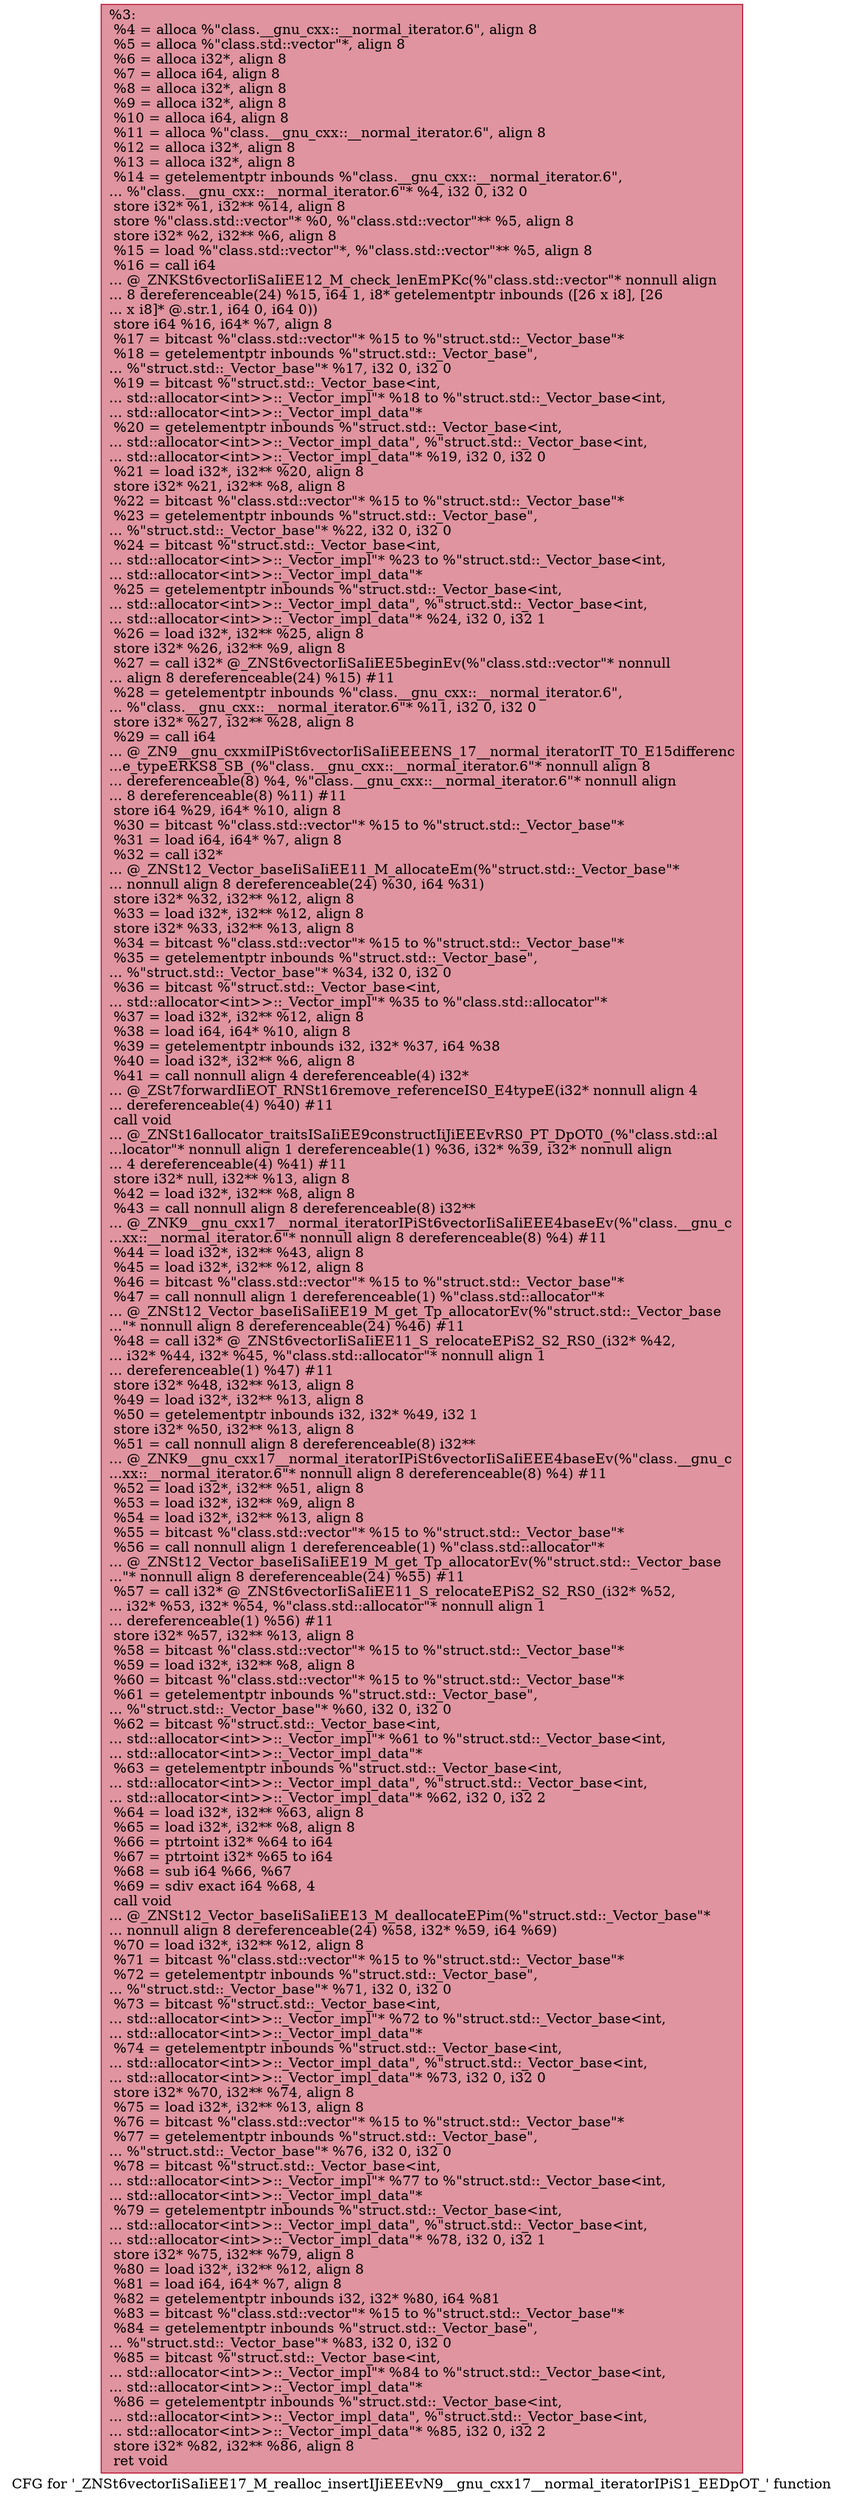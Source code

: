 digraph "CFG for '_ZNSt6vectorIiSaIiEE17_M_realloc_insertIJiEEEvN9__gnu_cxx17__normal_iteratorIPiS1_EEDpOT_' function" {
	label="CFG for '_ZNSt6vectorIiSaIiEE17_M_realloc_insertIJiEEEvN9__gnu_cxx17__normal_iteratorIPiS1_EEDpOT_' function";

	Node0x559aeab0e1f0 [shape=record,color="#b70d28ff", style=filled, fillcolor="#b70d2870",label="{%3:\l  %4 = alloca %\"class.__gnu_cxx::__normal_iterator.6\", align 8\l  %5 = alloca %\"class.std::vector\"*, align 8\l  %6 = alloca i32*, align 8\l  %7 = alloca i64, align 8\l  %8 = alloca i32*, align 8\l  %9 = alloca i32*, align 8\l  %10 = alloca i64, align 8\l  %11 = alloca %\"class.__gnu_cxx::__normal_iterator.6\", align 8\l  %12 = alloca i32*, align 8\l  %13 = alloca i32*, align 8\l  %14 = getelementptr inbounds %\"class.__gnu_cxx::__normal_iterator.6\",\l... %\"class.__gnu_cxx::__normal_iterator.6\"* %4, i32 0, i32 0\l  store i32* %1, i32** %14, align 8\l  store %\"class.std::vector\"* %0, %\"class.std::vector\"** %5, align 8\l  store i32* %2, i32** %6, align 8\l  %15 = load %\"class.std::vector\"*, %\"class.std::vector\"** %5, align 8\l  %16 = call i64\l... @_ZNKSt6vectorIiSaIiEE12_M_check_lenEmPKc(%\"class.std::vector\"* nonnull align\l... 8 dereferenceable(24) %15, i64 1, i8* getelementptr inbounds ([26 x i8], [26\l... x i8]* @.str.1, i64 0, i64 0))\l  store i64 %16, i64* %7, align 8\l  %17 = bitcast %\"class.std::vector\"* %15 to %\"struct.std::_Vector_base\"*\l  %18 = getelementptr inbounds %\"struct.std::_Vector_base\",\l... %\"struct.std::_Vector_base\"* %17, i32 0, i32 0\l  %19 = bitcast %\"struct.std::_Vector_base\<int,\l... std::allocator\<int\>\>::_Vector_impl\"* %18 to %\"struct.std::_Vector_base\<int,\l... std::allocator\<int\>\>::_Vector_impl_data\"*\l  %20 = getelementptr inbounds %\"struct.std::_Vector_base\<int,\l... std::allocator\<int\>\>::_Vector_impl_data\", %\"struct.std::_Vector_base\<int,\l... std::allocator\<int\>\>::_Vector_impl_data\"* %19, i32 0, i32 0\l  %21 = load i32*, i32** %20, align 8\l  store i32* %21, i32** %8, align 8\l  %22 = bitcast %\"class.std::vector\"* %15 to %\"struct.std::_Vector_base\"*\l  %23 = getelementptr inbounds %\"struct.std::_Vector_base\",\l... %\"struct.std::_Vector_base\"* %22, i32 0, i32 0\l  %24 = bitcast %\"struct.std::_Vector_base\<int,\l... std::allocator\<int\>\>::_Vector_impl\"* %23 to %\"struct.std::_Vector_base\<int,\l... std::allocator\<int\>\>::_Vector_impl_data\"*\l  %25 = getelementptr inbounds %\"struct.std::_Vector_base\<int,\l... std::allocator\<int\>\>::_Vector_impl_data\", %\"struct.std::_Vector_base\<int,\l... std::allocator\<int\>\>::_Vector_impl_data\"* %24, i32 0, i32 1\l  %26 = load i32*, i32** %25, align 8\l  store i32* %26, i32** %9, align 8\l  %27 = call i32* @_ZNSt6vectorIiSaIiEE5beginEv(%\"class.std::vector\"* nonnull\l... align 8 dereferenceable(24) %15) #11\l  %28 = getelementptr inbounds %\"class.__gnu_cxx::__normal_iterator.6\",\l... %\"class.__gnu_cxx::__normal_iterator.6\"* %11, i32 0, i32 0\l  store i32* %27, i32** %28, align 8\l  %29 = call i64\l... @_ZN9__gnu_cxxmiIPiSt6vectorIiSaIiEEEENS_17__normal_iteratorIT_T0_E15differenc\l...e_typeERKS8_SB_(%\"class.__gnu_cxx::__normal_iterator.6\"* nonnull align 8\l... dereferenceable(8) %4, %\"class.__gnu_cxx::__normal_iterator.6\"* nonnull align\l... 8 dereferenceable(8) %11) #11\l  store i64 %29, i64* %10, align 8\l  %30 = bitcast %\"class.std::vector\"* %15 to %\"struct.std::_Vector_base\"*\l  %31 = load i64, i64* %7, align 8\l  %32 = call i32*\l... @_ZNSt12_Vector_baseIiSaIiEE11_M_allocateEm(%\"struct.std::_Vector_base\"*\l... nonnull align 8 dereferenceable(24) %30, i64 %31)\l  store i32* %32, i32** %12, align 8\l  %33 = load i32*, i32** %12, align 8\l  store i32* %33, i32** %13, align 8\l  %34 = bitcast %\"class.std::vector\"* %15 to %\"struct.std::_Vector_base\"*\l  %35 = getelementptr inbounds %\"struct.std::_Vector_base\",\l... %\"struct.std::_Vector_base\"* %34, i32 0, i32 0\l  %36 = bitcast %\"struct.std::_Vector_base\<int,\l... std::allocator\<int\>\>::_Vector_impl\"* %35 to %\"class.std::allocator\"*\l  %37 = load i32*, i32** %12, align 8\l  %38 = load i64, i64* %10, align 8\l  %39 = getelementptr inbounds i32, i32* %37, i64 %38\l  %40 = load i32*, i32** %6, align 8\l  %41 = call nonnull align 4 dereferenceable(4) i32*\l... @_ZSt7forwardIiEOT_RNSt16remove_referenceIS0_E4typeE(i32* nonnull align 4\l... dereferenceable(4) %40) #11\l  call void\l... @_ZNSt16allocator_traitsISaIiEE9constructIiJiEEEvRS0_PT_DpOT0_(%\"class.std::al\l...locator\"* nonnull align 1 dereferenceable(1) %36, i32* %39, i32* nonnull align\l... 4 dereferenceable(4) %41) #11\l  store i32* null, i32** %13, align 8\l  %42 = load i32*, i32** %8, align 8\l  %43 = call nonnull align 8 dereferenceable(8) i32**\l... @_ZNK9__gnu_cxx17__normal_iteratorIPiSt6vectorIiSaIiEEE4baseEv(%\"class.__gnu_c\l...xx::__normal_iterator.6\"* nonnull align 8 dereferenceable(8) %4) #11\l  %44 = load i32*, i32** %43, align 8\l  %45 = load i32*, i32** %12, align 8\l  %46 = bitcast %\"class.std::vector\"* %15 to %\"struct.std::_Vector_base\"*\l  %47 = call nonnull align 1 dereferenceable(1) %\"class.std::allocator\"*\l... @_ZNSt12_Vector_baseIiSaIiEE19_M_get_Tp_allocatorEv(%\"struct.std::_Vector_base\l...\"* nonnull align 8 dereferenceable(24) %46) #11\l  %48 = call i32* @_ZNSt6vectorIiSaIiEE11_S_relocateEPiS2_S2_RS0_(i32* %42,\l... i32* %44, i32* %45, %\"class.std::allocator\"* nonnull align 1\l... dereferenceable(1) %47) #11\l  store i32* %48, i32** %13, align 8\l  %49 = load i32*, i32** %13, align 8\l  %50 = getelementptr inbounds i32, i32* %49, i32 1\l  store i32* %50, i32** %13, align 8\l  %51 = call nonnull align 8 dereferenceable(8) i32**\l... @_ZNK9__gnu_cxx17__normal_iteratorIPiSt6vectorIiSaIiEEE4baseEv(%\"class.__gnu_c\l...xx::__normal_iterator.6\"* nonnull align 8 dereferenceable(8) %4) #11\l  %52 = load i32*, i32** %51, align 8\l  %53 = load i32*, i32** %9, align 8\l  %54 = load i32*, i32** %13, align 8\l  %55 = bitcast %\"class.std::vector\"* %15 to %\"struct.std::_Vector_base\"*\l  %56 = call nonnull align 1 dereferenceable(1) %\"class.std::allocator\"*\l... @_ZNSt12_Vector_baseIiSaIiEE19_M_get_Tp_allocatorEv(%\"struct.std::_Vector_base\l...\"* nonnull align 8 dereferenceable(24) %55) #11\l  %57 = call i32* @_ZNSt6vectorIiSaIiEE11_S_relocateEPiS2_S2_RS0_(i32* %52,\l... i32* %53, i32* %54, %\"class.std::allocator\"* nonnull align 1\l... dereferenceable(1) %56) #11\l  store i32* %57, i32** %13, align 8\l  %58 = bitcast %\"class.std::vector\"* %15 to %\"struct.std::_Vector_base\"*\l  %59 = load i32*, i32** %8, align 8\l  %60 = bitcast %\"class.std::vector\"* %15 to %\"struct.std::_Vector_base\"*\l  %61 = getelementptr inbounds %\"struct.std::_Vector_base\",\l... %\"struct.std::_Vector_base\"* %60, i32 0, i32 0\l  %62 = bitcast %\"struct.std::_Vector_base\<int,\l... std::allocator\<int\>\>::_Vector_impl\"* %61 to %\"struct.std::_Vector_base\<int,\l... std::allocator\<int\>\>::_Vector_impl_data\"*\l  %63 = getelementptr inbounds %\"struct.std::_Vector_base\<int,\l... std::allocator\<int\>\>::_Vector_impl_data\", %\"struct.std::_Vector_base\<int,\l... std::allocator\<int\>\>::_Vector_impl_data\"* %62, i32 0, i32 2\l  %64 = load i32*, i32** %63, align 8\l  %65 = load i32*, i32** %8, align 8\l  %66 = ptrtoint i32* %64 to i64\l  %67 = ptrtoint i32* %65 to i64\l  %68 = sub i64 %66, %67\l  %69 = sdiv exact i64 %68, 4\l  call void\l... @_ZNSt12_Vector_baseIiSaIiEE13_M_deallocateEPim(%\"struct.std::_Vector_base\"*\l... nonnull align 8 dereferenceable(24) %58, i32* %59, i64 %69)\l  %70 = load i32*, i32** %12, align 8\l  %71 = bitcast %\"class.std::vector\"* %15 to %\"struct.std::_Vector_base\"*\l  %72 = getelementptr inbounds %\"struct.std::_Vector_base\",\l... %\"struct.std::_Vector_base\"* %71, i32 0, i32 0\l  %73 = bitcast %\"struct.std::_Vector_base\<int,\l... std::allocator\<int\>\>::_Vector_impl\"* %72 to %\"struct.std::_Vector_base\<int,\l... std::allocator\<int\>\>::_Vector_impl_data\"*\l  %74 = getelementptr inbounds %\"struct.std::_Vector_base\<int,\l... std::allocator\<int\>\>::_Vector_impl_data\", %\"struct.std::_Vector_base\<int,\l... std::allocator\<int\>\>::_Vector_impl_data\"* %73, i32 0, i32 0\l  store i32* %70, i32** %74, align 8\l  %75 = load i32*, i32** %13, align 8\l  %76 = bitcast %\"class.std::vector\"* %15 to %\"struct.std::_Vector_base\"*\l  %77 = getelementptr inbounds %\"struct.std::_Vector_base\",\l... %\"struct.std::_Vector_base\"* %76, i32 0, i32 0\l  %78 = bitcast %\"struct.std::_Vector_base\<int,\l... std::allocator\<int\>\>::_Vector_impl\"* %77 to %\"struct.std::_Vector_base\<int,\l... std::allocator\<int\>\>::_Vector_impl_data\"*\l  %79 = getelementptr inbounds %\"struct.std::_Vector_base\<int,\l... std::allocator\<int\>\>::_Vector_impl_data\", %\"struct.std::_Vector_base\<int,\l... std::allocator\<int\>\>::_Vector_impl_data\"* %78, i32 0, i32 1\l  store i32* %75, i32** %79, align 8\l  %80 = load i32*, i32** %12, align 8\l  %81 = load i64, i64* %7, align 8\l  %82 = getelementptr inbounds i32, i32* %80, i64 %81\l  %83 = bitcast %\"class.std::vector\"* %15 to %\"struct.std::_Vector_base\"*\l  %84 = getelementptr inbounds %\"struct.std::_Vector_base\",\l... %\"struct.std::_Vector_base\"* %83, i32 0, i32 0\l  %85 = bitcast %\"struct.std::_Vector_base\<int,\l... std::allocator\<int\>\>::_Vector_impl\"* %84 to %\"struct.std::_Vector_base\<int,\l... std::allocator\<int\>\>::_Vector_impl_data\"*\l  %86 = getelementptr inbounds %\"struct.std::_Vector_base\<int,\l... std::allocator\<int\>\>::_Vector_impl_data\", %\"struct.std::_Vector_base\<int,\l... std::allocator\<int\>\>::_Vector_impl_data\"* %85, i32 0, i32 2\l  store i32* %82, i32** %86, align 8\l  ret void\l}"];
}
